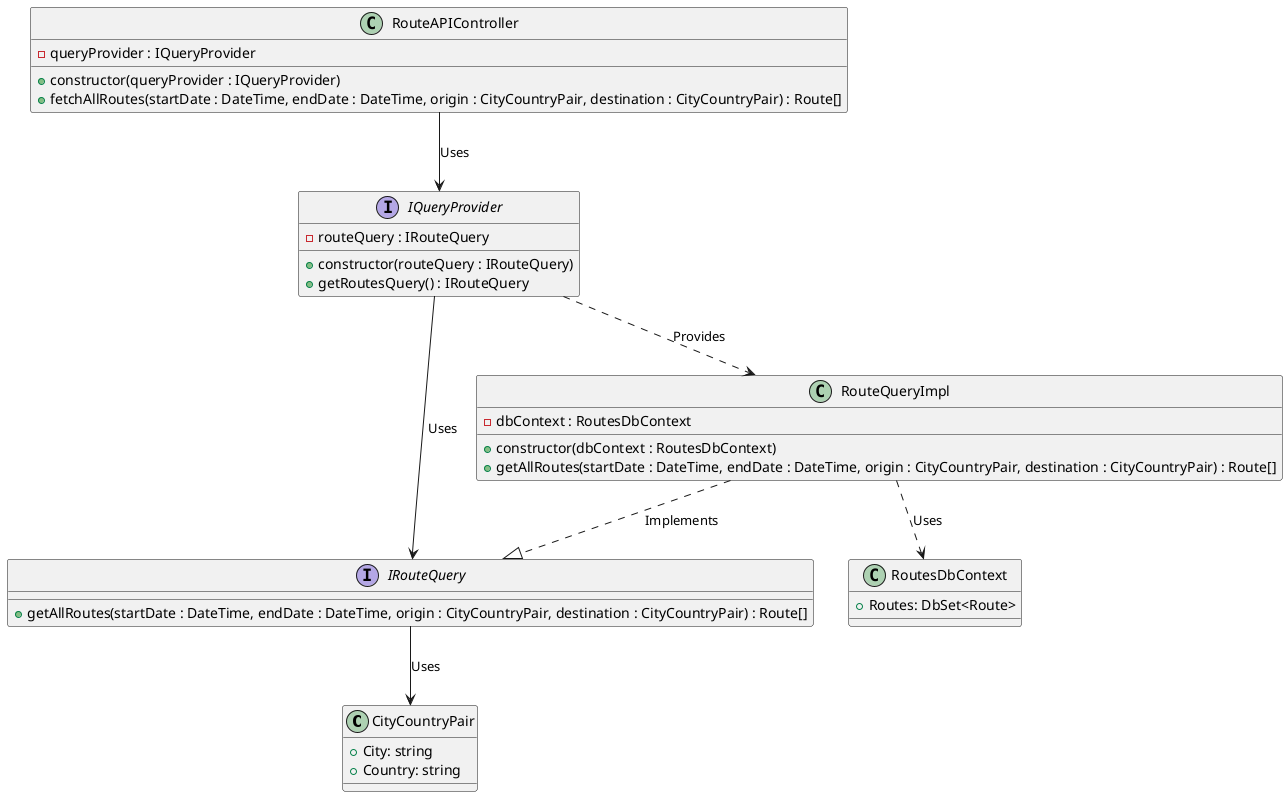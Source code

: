 @startuml

class CityCountryPair {
    + City: string
    + Country: string
}

interface IRouteQuery {
    + getAllRoutes(startDate : DateTime, endDate : DateTime, origin : CityCountryPair, destination : CityCountryPair) : Route[]
}

interface IQueryProvider {
    -routeQuery : IRouteQuery
    + constructor(routeQuery : IRouteQuery)
    + getRoutesQuery() : IRouteQuery
}

class RouteAPIController {
    -queryProvider : IQueryProvider
    + constructor(queryProvider : IQueryProvider)
    + fetchAllRoutes(startDate : DateTime, endDate : DateTime, origin : CityCountryPair, destination : CityCountryPair) : Route[]
}

class RoutesDbContext {
    +Routes: DbSet<Route>
}

class RouteQueryImpl {
    -dbContext : RoutesDbContext
    +constructor(dbContext : RoutesDbContext)
    +getAllRoutes(startDate : DateTime, endDate : DateTime, origin : CityCountryPair, destination : CityCountryPair) : Route[]
}

IQueryProvider ..> RouteQueryImpl : Provides
RouteQueryImpl ..> RoutesDbContext : Uses
RouteQueryImpl ..|> IRouteQuery : Implements
RouteAPIController --> IQueryProvider : Uses
IQueryProvider -> IRouteQuery : Uses
IRouteQuery --> CityCountryPair : Uses

@enduml